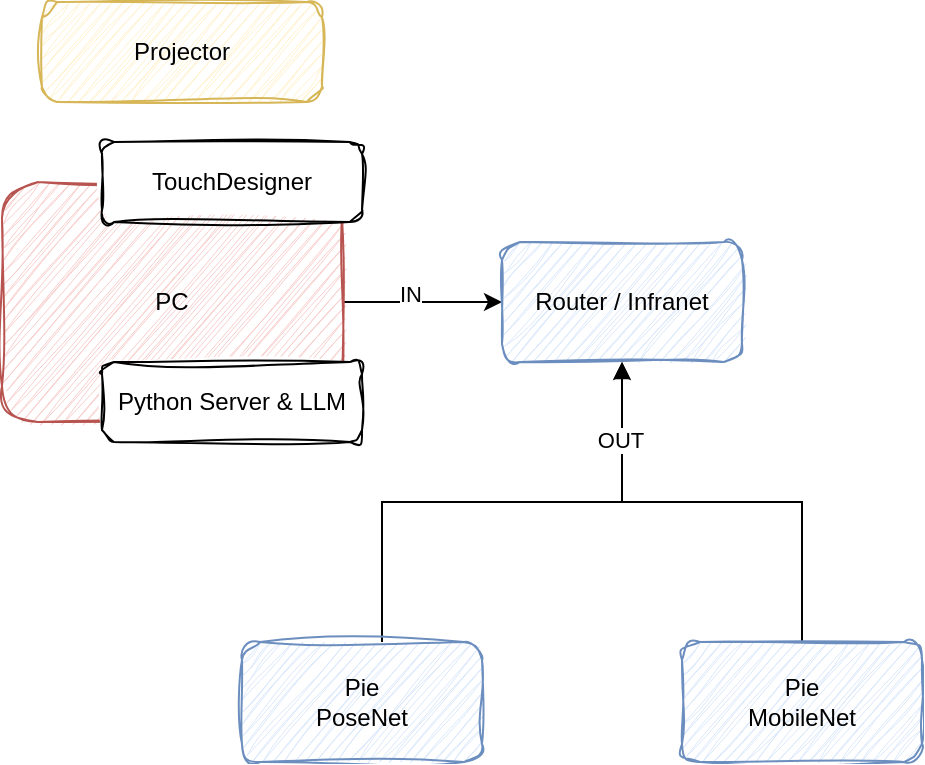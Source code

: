 <mxfile version="24.4.13" type="github">
  <diagram name="Page-1" id="Y89-gl0UcrXUQfyGoqZt">
    <mxGraphModel dx="839" dy="1097" grid="1" gridSize="10" guides="1" tooltips="1" connect="1" arrows="1" fold="1" page="1" pageScale="1" pageWidth="850" pageHeight="1100" math="0" shadow="0">
      <root>
        <mxCell id="0" />
        <mxCell id="1" parent="0" />
        <mxCell id="d9f_YaxyYMITgMxWafdc-7" style="edgeStyle=orthogonalEdgeStyle;rounded=0;orthogonalLoop=1;jettySize=auto;html=1;" edge="1" parent="1" source="d9f_YaxyYMITgMxWafdc-1" target="d9f_YaxyYMITgMxWafdc-2">
          <mxGeometry relative="1" as="geometry" />
        </mxCell>
        <mxCell id="d9f_YaxyYMITgMxWafdc-8" value="IN" style="edgeLabel;html=1;align=center;verticalAlign=middle;resizable=0;points=[];" vertex="1" connectable="0" parent="d9f_YaxyYMITgMxWafdc-7">
          <mxGeometry x="-0.16" y="4" relative="1" as="geometry">
            <mxPoint as="offset" />
          </mxGeometry>
        </mxCell>
        <mxCell id="d9f_YaxyYMITgMxWafdc-1" value="PC" style="rounded=1;whiteSpace=wrap;html=1;sketch=1;curveFitting=1;jiggle=2;fillColor=#f8cecc;strokeColor=#b85450;" vertex="1" parent="1">
          <mxGeometry x="160" y="190" width="170" height="120" as="geometry" />
        </mxCell>
        <mxCell id="d9f_YaxyYMITgMxWafdc-2" value="Router / Infranet" style="rounded=1;whiteSpace=wrap;html=1;sketch=1;curveFitting=1;jiggle=2;fillColor=#dae8fc;strokeColor=#6c8ebf;" vertex="1" parent="1">
          <mxGeometry x="410" y="220" width="120" height="60" as="geometry" />
        </mxCell>
        <mxCell id="d9f_YaxyYMITgMxWafdc-6" style="edgeStyle=orthogonalEdgeStyle;rounded=0;orthogonalLoop=1;jettySize=auto;html=1;entryX=0.5;entryY=1;entryDx=0;entryDy=0;" edge="1" parent="1" source="d9f_YaxyYMITgMxWafdc-3" target="d9f_YaxyYMITgMxWafdc-2">
          <mxGeometry relative="1" as="geometry" />
        </mxCell>
        <mxCell id="d9f_YaxyYMITgMxWafdc-3" value="Pie&lt;div&gt;MobileNet&lt;/div&gt;" style="rounded=1;whiteSpace=wrap;html=1;sketch=1;curveFitting=1;jiggle=2;fillColor=#dae8fc;strokeColor=#6c8ebf;" vertex="1" parent="1">
          <mxGeometry x="500" y="420" width="120" height="60" as="geometry" />
        </mxCell>
        <mxCell id="d9f_YaxyYMITgMxWafdc-5" style="edgeStyle=orthogonalEdgeStyle;rounded=0;orthogonalLoop=1;jettySize=auto;html=1;endArrow=block;endFill=1;" edge="1" parent="1" source="d9f_YaxyYMITgMxWafdc-4" target="d9f_YaxyYMITgMxWafdc-2">
          <mxGeometry relative="1" as="geometry">
            <Array as="points">
              <mxPoint x="350" y="350" />
              <mxPoint x="470" y="350" />
            </Array>
          </mxGeometry>
        </mxCell>
        <mxCell id="d9f_YaxyYMITgMxWafdc-9" value="OUT" style="edgeLabel;html=1;align=center;verticalAlign=middle;resizable=0;points=[];" vertex="1" connectable="0" parent="d9f_YaxyYMITgMxWafdc-5">
          <mxGeometry x="0.7" y="1" relative="1" as="geometry">
            <mxPoint as="offset" />
          </mxGeometry>
        </mxCell>
        <mxCell id="d9f_YaxyYMITgMxWafdc-4" value="Pie&lt;div&gt;PoseNet&lt;/div&gt;" style="rounded=1;whiteSpace=wrap;html=1;sketch=1;curveFitting=1;jiggle=2;fillColor=#dae8fc;strokeColor=#6c8ebf;" vertex="1" parent="1">
          <mxGeometry x="280" y="420" width="120" height="60" as="geometry" />
        </mxCell>
        <mxCell id="d9f_YaxyYMITgMxWafdc-10" value="Python Server &amp;amp; LLM" style="rounded=1;whiteSpace=wrap;html=1;sketch=1;curveFitting=1;jiggle=2;" vertex="1" parent="1">
          <mxGeometry x="210" y="280" width="130" height="40" as="geometry" />
        </mxCell>
        <mxCell id="d9f_YaxyYMITgMxWafdc-11" value="TouchDesigner" style="rounded=1;whiteSpace=wrap;html=1;sketch=1;curveFitting=1;jiggle=2;" vertex="1" parent="1">
          <mxGeometry x="210" y="170" width="130" height="40" as="geometry" />
        </mxCell>
        <mxCell id="d9f_YaxyYMITgMxWafdc-12" value="Projector" style="rounded=1;whiteSpace=wrap;html=1;sketch=1;curveFitting=1;jiggle=2;fillColor=#fff2cc;strokeColor=#d6b656;" vertex="1" parent="1">
          <mxGeometry x="180" y="100" width="140" height="50" as="geometry" />
        </mxCell>
      </root>
    </mxGraphModel>
  </diagram>
</mxfile>
